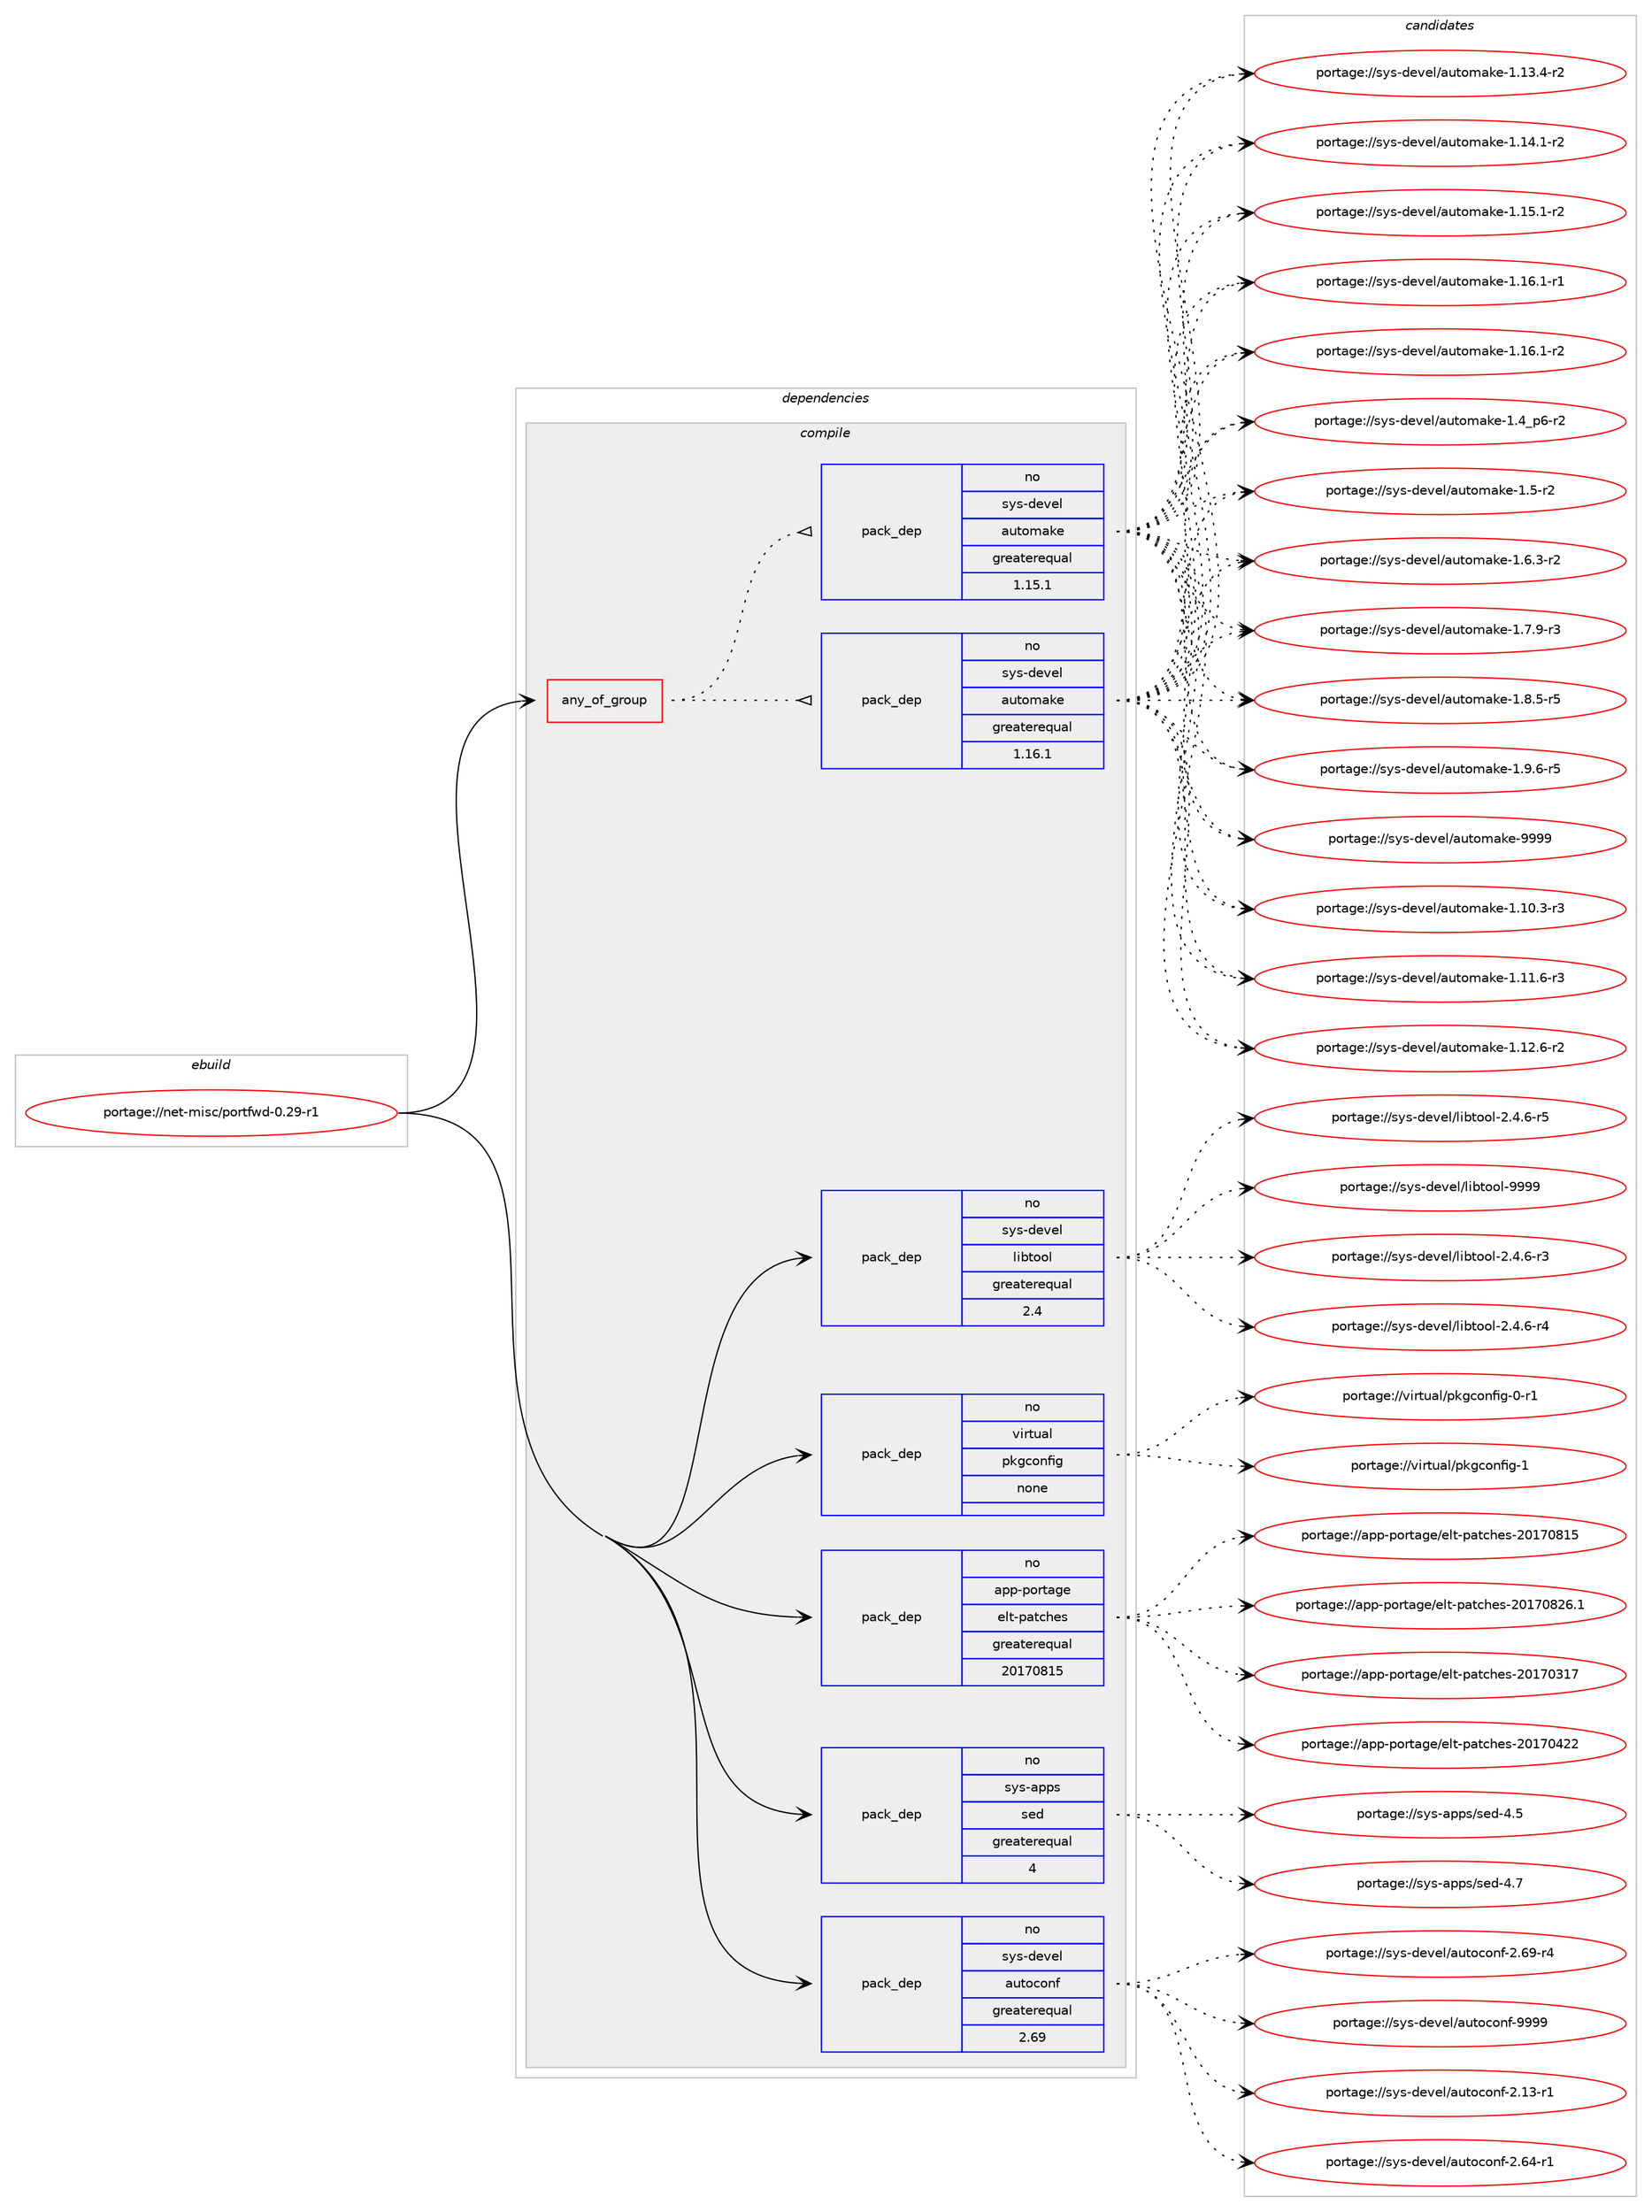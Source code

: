 digraph prolog {

# *************
# Graph options
# *************

newrank=true;
concentrate=true;
compound=true;
graph [rankdir=LR,fontname=Helvetica,fontsize=10,ranksep=1.5];#, ranksep=2.5, nodesep=0.2];
edge  [arrowhead=vee];
node  [fontname=Helvetica,fontsize=10];

# **********
# The ebuild
# **********

subgraph cluster_leftcol {
color=gray;
rank=same;
label=<<i>ebuild</i>>;
id [label="portage://net-misc/portfwd-0.29-r1", color=red, width=4, href="../net-misc/portfwd-0.29-r1.svg"];
}

# ****************
# The dependencies
# ****************

subgraph cluster_midcol {
color=gray;
label=<<i>dependencies</i>>;
subgraph cluster_compile {
fillcolor="#eeeeee";
style=filled;
label=<<i>compile</i>>;
subgraph any6010 {
dependency369124 [label=<<TABLE BORDER="0" CELLBORDER="1" CELLSPACING="0" CELLPADDING="4"><TR><TD CELLPADDING="10">any_of_group</TD></TR></TABLE>>, shape=none, color=red];subgraph pack270545 {
dependency369125 [label=<<TABLE BORDER="0" CELLBORDER="1" CELLSPACING="0" CELLPADDING="4" WIDTH="220"><TR><TD ROWSPAN="6" CELLPADDING="30">pack_dep</TD></TR><TR><TD WIDTH="110">no</TD></TR><TR><TD>sys-devel</TD></TR><TR><TD>automake</TD></TR><TR><TD>greaterequal</TD></TR><TR><TD>1.16.1</TD></TR></TABLE>>, shape=none, color=blue];
}
dependency369124:e -> dependency369125:w [weight=20,style="dotted",arrowhead="oinv"];
subgraph pack270546 {
dependency369126 [label=<<TABLE BORDER="0" CELLBORDER="1" CELLSPACING="0" CELLPADDING="4" WIDTH="220"><TR><TD ROWSPAN="6" CELLPADDING="30">pack_dep</TD></TR><TR><TD WIDTH="110">no</TD></TR><TR><TD>sys-devel</TD></TR><TR><TD>automake</TD></TR><TR><TD>greaterequal</TD></TR><TR><TD>1.15.1</TD></TR></TABLE>>, shape=none, color=blue];
}
dependency369124:e -> dependency369126:w [weight=20,style="dotted",arrowhead="oinv"];
}
id:e -> dependency369124:w [weight=20,style="solid",arrowhead="vee"];
subgraph pack270547 {
dependency369127 [label=<<TABLE BORDER="0" CELLBORDER="1" CELLSPACING="0" CELLPADDING="4" WIDTH="220"><TR><TD ROWSPAN="6" CELLPADDING="30">pack_dep</TD></TR><TR><TD WIDTH="110">no</TD></TR><TR><TD>app-portage</TD></TR><TR><TD>elt-patches</TD></TR><TR><TD>greaterequal</TD></TR><TR><TD>20170815</TD></TR></TABLE>>, shape=none, color=blue];
}
id:e -> dependency369127:w [weight=20,style="solid",arrowhead="vee"];
subgraph pack270548 {
dependency369128 [label=<<TABLE BORDER="0" CELLBORDER="1" CELLSPACING="0" CELLPADDING="4" WIDTH="220"><TR><TD ROWSPAN="6" CELLPADDING="30">pack_dep</TD></TR><TR><TD WIDTH="110">no</TD></TR><TR><TD>sys-apps</TD></TR><TR><TD>sed</TD></TR><TR><TD>greaterequal</TD></TR><TR><TD>4</TD></TR></TABLE>>, shape=none, color=blue];
}
id:e -> dependency369128:w [weight=20,style="solid",arrowhead="vee"];
subgraph pack270549 {
dependency369129 [label=<<TABLE BORDER="0" CELLBORDER="1" CELLSPACING="0" CELLPADDING="4" WIDTH="220"><TR><TD ROWSPAN="6" CELLPADDING="30">pack_dep</TD></TR><TR><TD WIDTH="110">no</TD></TR><TR><TD>sys-devel</TD></TR><TR><TD>autoconf</TD></TR><TR><TD>greaterequal</TD></TR><TR><TD>2.69</TD></TR></TABLE>>, shape=none, color=blue];
}
id:e -> dependency369129:w [weight=20,style="solid",arrowhead="vee"];
subgraph pack270550 {
dependency369130 [label=<<TABLE BORDER="0" CELLBORDER="1" CELLSPACING="0" CELLPADDING="4" WIDTH="220"><TR><TD ROWSPAN="6" CELLPADDING="30">pack_dep</TD></TR><TR><TD WIDTH="110">no</TD></TR><TR><TD>sys-devel</TD></TR><TR><TD>libtool</TD></TR><TR><TD>greaterequal</TD></TR><TR><TD>2.4</TD></TR></TABLE>>, shape=none, color=blue];
}
id:e -> dependency369130:w [weight=20,style="solid",arrowhead="vee"];
subgraph pack270551 {
dependency369131 [label=<<TABLE BORDER="0" CELLBORDER="1" CELLSPACING="0" CELLPADDING="4" WIDTH="220"><TR><TD ROWSPAN="6" CELLPADDING="30">pack_dep</TD></TR><TR><TD WIDTH="110">no</TD></TR><TR><TD>virtual</TD></TR><TR><TD>pkgconfig</TD></TR><TR><TD>none</TD></TR><TR><TD></TD></TR></TABLE>>, shape=none, color=blue];
}
id:e -> dependency369131:w [weight=20,style="solid",arrowhead="vee"];
}
subgraph cluster_compileandrun {
fillcolor="#eeeeee";
style=filled;
label=<<i>compile and run</i>>;
}
subgraph cluster_run {
fillcolor="#eeeeee";
style=filled;
label=<<i>run</i>>;
}
}

# **************
# The candidates
# **************

subgraph cluster_choices {
rank=same;
color=gray;
label=<<i>candidates</i>>;

subgraph choice270545 {
color=black;
nodesep=1;
choiceportage11512111545100101118101108479711711611110997107101454946494846514511451 [label="portage://sys-devel/automake-1.10.3-r3", color=red, width=4,href="../sys-devel/automake-1.10.3-r3.svg"];
choiceportage11512111545100101118101108479711711611110997107101454946494946544511451 [label="portage://sys-devel/automake-1.11.6-r3", color=red, width=4,href="../sys-devel/automake-1.11.6-r3.svg"];
choiceportage11512111545100101118101108479711711611110997107101454946495046544511450 [label="portage://sys-devel/automake-1.12.6-r2", color=red, width=4,href="../sys-devel/automake-1.12.6-r2.svg"];
choiceportage11512111545100101118101108479711711611110997107101454946495146524511450 [label="portage://sys-devel/automake-1.13.4-r2", color=red, width=4,href="../sys-devel/automake-1.13.4-r2.svg"];
choiceportage11512111545100101118101108479711711611110997107101454946495246494511450 [label="portage://sys-devel/automake-1.14.1-r2", color=red, width=4,href="../sys-devel/automake-1.14.1-r2.svg"];
choiceportage11512111545100101118101108479711711611110997107101454946495346494511450 [label="portage://sys-devel/automake-1.15.1-r2", color=red, width=4,href="../sys-devel/automake-1.15.1-r2.svg"];
choiceportage11512111545100101118101108479711711611110997107101454946495446494511449 [label="portage://sys-devel/automake-1.16.1-r1", color=red, width=4,href="../sys-devel/automake-1.16.1-r1.svg"];
choiceportage11512111545100101118101108479711711611110997107101454946495446494511450 [label="portage://sys-devel/automake-1.16.1-r2", color=red, width=4,href="../sys-devel/automake-1.16.1-r2.svg"];
choiceportage115121115451001011181011084797117116111109971071014549465295112544511450 [label="portage://sys-devel/automake-1.4_p6-r2", color=red, width=4,href="../sys-devel/automake-1.4_p6-r2.svg"];
choiceportage11512111545100101118101108479711711611110997107101454946534511450 [label="portage://sys-devel/automake-1.5-r2", color=red, width=4,href="../sys-devel/automake-1.5-r2.svg"];
choiceportage115121115451001011181011084797117116111109971071014549465446514511450 [label="portage://sys-devel/automake-1.6.3-r2", color=red, width=4,href="../sys-devel/automake-1.6.3-r2.svg"];
choiceportage115121115451001011181011084797117116111109971071014549465546574511451 [label="portage://sys-devel/automake-1.7.9-r3", color=red, width=4,href="../sys-devel/automake-1.7.9-r3.svg"];
choiceportage115121115451001011181011084797117116111109971071014549465646534511453 [label="portage://sys-devel/automake-1.8.5-r5", color=red, width=4,href="../sys-devel/automake-1.8.5-r5.svg"];
choiceportage115121115451001011181011084797117116111109971071014549465746544511453 [label="portage://sys-devel/automake-1.9.6-r5", color=red, width=4,href="../sys-devel/automake-1.9.6-r5.svg"];
choiceportage115121115451001011181011084797117116111109971071014557575757 [label="portage://sys-devel/automake-9999", color=red, width=4,href="../sys-devel/automake-9999.svg"];
dependency369125:e -> choiceportage11512111545100101118101108479711711611110997107101454946494846514511451:w [style=dotted,weight="100"];
dependency369125:e -> choiceportage11512111545100101118101108479711711611110997107101454946494946544511451:w [style=dotted,weight="100"];
dependency369125:e -> choiceportage11512111545100101118101108479711711611110997107101454946495046544511450:w [style=dotted,weight="100"];
dependency369125:e -> choiceportage11512111545100101118101108479711711611110997107101454946495146524511450:w [style=dotted,weight="100"];
dependency369125:e -> choiceportage11512111545100101118101108479711711611110997107101454946495246494511450:w [style=dotted,weight="100"];
dependency369125:e -> choiceportage11512111545100101118101108479711711611110997107101454946495346494511450:w [style=dotted,weight="100"];
dependency369125:e -> choiceportage11512111545100101118101108479711711611110997107101454946495446494511449:w [style=dotted,weight="100"];
dependency369125:e -> choiceportage11512111545100101118101108479711711611110997107101454946495446494511450:w [style=dotted,weight="100"];
dependency369125:e -> choiceportage115121115451001011181011084797117116111109971071014549465295112544511450:w [style=dotted,weight="100"];
dependency369125:e -> choiceportage11512111545100101118101108479711711611110997107101454946534511450:w [style=dotted,weight="100"];
dependency369125:e -> choiceportage115121115451001011181011084797117116111109971071014549465446514511450:w [style=dotted,weight="100"];
dependency369125:e -> choiceportage115121115451001011181011084797117116111109971071014549465546574511451:w [style=dotted,weight="100"];
dependency369125:e -> choiceportage115121115451001011181011084797117116111109971071014549465646534511453:w [style=dotted,weight="100"];
dependency369125:e -> choiceportage115121115451001011181011084797117116111109971071014549465746544511453:w [style=dotted,weight="100"];
dependency369125:e -> choiceportage115121115451001011181011084797117116111109971071014557575757:w [style=dotted,weight="100"];
}
subgraph choice270546 {
color=black;
nodesep=1;
choiceportage11512111545100101118101108479711711611110997107101454946494846514511451 [label="portage://sys-devel/automake-1.10.3-r3", color=red, width=4,href="../sys-devel/automake-1.10.3-r3.svg"];
choiceportage11512111545100101118101108479711711611110997107101454946494946544511451 [label="portage://sys-devel/automake-1.11.6-r3", color=red, width=4,href="../sys-devel/automake-1.11.6-r3.svg"];
choiceportage11512111545100101118101108479711711611110997107101454946495046544511450 [label="portage://sys-devel/automake-1.12.6-r2", color=red, width=4,href="../sys-devel/automake-1.12.6-r2.svg"];
choiceportage11512111545100101118101108479711711611110997107101454946495146524511450 [label="portage://sys-devel/automake-1.13.4-r2", color=red, width=4,href="../sys-devel/automake-1.13.4-r2.svg"];
choiceportage11512111545100101118101108479711711611110997107101454946495246494511450 [label="portage://sys-devel/automake-1.14.1-r2", color=red, width=4,href="../sys-devel/automake-1.14.1-r2.svg"];
choiceportage11512111545100101118101108479711711611110997107101454946495346494511450 [label="portage://sys-devel/automake-1.15.1-r2", color=red, width=4,href="../sys-devel/automake-1.15.1-r2.svg"];
choiceportage11512111545100101118101108479711711611110997107101454946495446494511449 [label="portage://sys-devel/automake-1.16.1-r1", color=red, width=4,href="../sys-devel/automake-1.16.1-r1.svg"];
choiceportage11512111545100101118101108479711711611110997107101454946495446494511450 [label="portage://sys-devel/automake-1.16.1-r2", color=red, width=4,href="../sys-devel/automake-1.16.1-r2.svg"];
choiceportage115121115451001011181011084797117116111109971071014549465295112544511450 [label="portage://sys-devel/automake-1.4_p6-r2", color=red, width=4,href="../sys-devel/automake-1.4_p6-r2.svg"];
choiceportage11512111545100101118101108479711711611110997107101454946534511450 [label="portage://sys-devel/automake-1.5-r2", color=red, width=4,href="../sys-devel/automake-1.5-r2.svg"];
choiceportage115121115451001011181011084797117116111109971071014549465446514511450 [label="portage://sys-devel/automake-1.6.3-r2", color=red, width=4,href="../sys-devel/automake-1.6.3-r2.svg"];
choiceportage115121115451001011181011084797117116111109971071014549465546574511451 [label="portage://sys-devel/automake-1.7.9-r3", color=red, width=4,href="../sys-devel/automake-1.7.9-r3.svg"];
choiceportage115121115451001011181011084797117116111109971071014549465646534511453 [label="portage://sys-devel/automake-1.8.5-r5", color=red, width=4,href="../sys-devel/automake-1.8.5-r5.svg"];
choiceportage115121115451001011181011084797117116111109971071014549465746544511453 [label="portage://sys-devel/automake-1.9.6-r5", color=red, width=4,href="../sys-devel/automake-1.9.6-r5.svg"];
choiceportage115121115451001011181011084797117116111109971071014557575757 [label="portage://sys-devel/automake-9999", color=red, width=4,href="../sys-devel/automake-9999.svg"];
dependency369126:e -> choiceportage11512111545100101118101108479711711611110997107101454946494846514511451:w [style=dotted,weight="100"];
dependency369126:e -> choiceportage11512111545100101118101108479711711611110997107101454946494946544511451:w [style=dotted,weight="100"];
dependency369126:e -> choiceportage11512111545100101118101108479711711611110997107101454946495046544511450:w [style=dotted,weight="100"];
dependency369126:e -> choiceportage11512111545100101118101108479711711611110997107101454946495146524511450:w [style=dotted,weight="100"];
dependency369126:e -> choiceportage11512111545100101118101108479711711611110997107101454946495246494511450:w [style=dotted,weight="100"];
dependency369126:e -> choiceportage11512111545100101118101108479711711611110997107101454946495346494511450:w [style=dotted,weight="100"];
dependency369126:e -> choiceportage11512111545100101118101108479711711611110997107101454946495446494511449:w [style=dotted,weight="100"];
dependency369126:e -> choiceportage11512111545100101118101108479711711611110997107101454946495446494511450:w [style=dotted,weight="100"];
dependency369126:e -> choiceportage115121115451001011181011084797117116111109971071014549465295112544511450:w [style=dotted,weight="100"];
dependency369126:e -> choiceportage11512111545100101118101108479711711611110997107101454946534511450:w [style=dotted,weight="100"];
dependency369126:e -> choiceportage115121115451001011181011084797117116111109971071014549465446514511450:w [style=dotted,weight="100"];
dependency369126:e -> choiceportage115121115451001011181011084797117116111109971071014549465546574511451:w [style=dotted,weight="100"];
dependency369126:e -> choiceportage115121115451001011181011084797117116111109971071014549465646534511453:w [style=dotted,weight="100"];
dependency369126:e -> choiceportage115121115451001011181011084797117116111109971071014549465746544511453:w [style=dotted,weight="100"];
dependency369126:e -> choiceportage115121115451001011181011084797117116111109971071014557575757:w [style=dotted,weight="100"];
}
subgraph choice270547 {
color=black;
nodesep=1;
choiceportage97112112451121111141169710310147101108116451129711699104101115455048495548514955 [label="portage://app-portage/elt-patches-20170317", color=red, width=4,href="../app-portage/elt-patches-20170317.svg"];
choiceportage97112112451121111141169710310147101108116451129711699104101115455048495548525050 [label="portage://app-portage/elt-patches-20170422", color=red, width=4,href="../app-portage/elt-patches-20170422.svg"];
choiceportage97112112451121111141169710310147101108116451129711699104101115455048495548564953 [label="portage://app-portage/elt-patches-20170815", color=red, width=4,href="../app-portage/elt-patches-20170815.svg"];
choiceportage971121124511211111411697103101471011081164511297116991041011154550484955485650544649 [label="portage://app-portage/elt-patches-20170826.1", color=red, width=4,href="../app-portage/elt-patches-20170826.1.svg"];
dependency369127:e -> choiceportage97112112451121111141169710310147101108116451129711699104101115455048495548514955:w [style=dotted,weight="100"];
dependency369127:e -> choiceportage97112112451121111141169710310147101108116451129711699104101115455048495548525050:w [style=dotted,weight="100"];
dependency369127:e -> choiceportage97112112451121111141169710310147101108116451129711699104101115455048495548564953:w [style=dotted,weight="100"];
dependency369127:e -> choiceportage971121124511211111411697103101471011081164511297116991041011154550484955485650544649:w [style=dotted,weight="100"];
}
subgraph choice270548 {
color=black;
nodesep=1;
choiceportage11512111545971121121154711510110045524653 [label="portage://sys-apps/sed-4.5", color=red, width=4,href="../sys-apps/sed-4.5.svg"];
choiceportage11512111545971121121154711510110045524655 [label="portage://sys-apps/sed-4.7", color=red, width=4,href="../sys-apps/sed-4.7.svg"];
dependency369128:e -> choiceportage11512111545971121121154711510110045524653:w [style=dotted,weight="100"];
dependency369128:e -> choiceportage11512111545971121121154711510110045524655:w [style=dotted,weight="100"];
}
subgraph choice270549 {
color=black;
nodesep=1;
choiceportage1151211154510010111810110847971171161119911111010245504649514511449 [label="portage://sys-devel/autoconf-2.13-r1", color=red, width=4,href="../sys-devel/autoconf-2.13-r1.svg"];
choiceportage1151211154510010111810110847971171161119911111010245504654524511449 [label="portage://sys-devel/autoconf-2.64-r1", color=red, width=4,href="../sys-devel/autoconf-2.64-r1.svg"];
choiceportage1151211154510010111810110847971171161119911111010245504654574511452 [label="portage://sys-devel/autoconf-2.69-r4", color=red, width=4,href="../sys-devel/autoconf-2.69-r4.svg"];
choiceportage115121115451001011181011084797117116111991111101024557575757 [label="portage://sys-devel/autoconf-9999", color=red, width=4,href="../sys-devel/autoconf-9999.svg"];
dependency369129:e -> choiceportage1151211154510010111810110847971171161119911111010245504649514511449:w [style=dotted,weight="100"];
dependency369129:e -> choiceportage1151211154510010111810110847971171161119911111010245504654524511449:w [style=dotted,weight="100"];
dependency369129:e -> choiceportage1151211154510010111810110847971171161119911111010245504654574511452:w [style=dotted,weight="100"];
dependency369129:e -> choiceportage115121115451001011181011084797117116111991111101024557575757:w [style=dotted,weight="100"];
}
subgraph choice270550 {
color=black;
nodesep=1;
choiceportage1151211154510010111810110847108105981161111111084550465246544511451 [label="portage://sys-devel/libtool-2.4.6-r3", color=red, width=4,href="../sys-devel/libtool-2.4.6-r3.svg"];
choiceportage1151211154510010111810110847108105981161111111084550465246544511452 [label="portage://sys-devel/libtool-2.4.6-r4", color=red, width=4,href="../sys-devel/libtool-2.4.6-r4.svg"];
choiceportage1151211154510010111810110847108105981161111111084550465246544511453 [label="portage://sys-devel/libtool-2.4.6-r5", color=red, width=4,href="../sys-devel/libtool-2.4.6-r5.svg"];
choiceportage1151211154510010111810110847108105981161111111084557575757 [label="portage://sys-devel/libtool-9999", color=red, width=4,href="../sys-devel/libtool-9999.svg"];
dependency369130:e -> choiceportage1151211154510010111810110847108105981161111111084550465246544511451:w [style=dotted,weight="100"];
dependency369130:e -> choiceportage1151211154510010111810110847108105981161111111084550465246544511452:w [style=dotted,weight="100"];
dependency369130:e -> choiceportage1151211154510010111810110847108105981161111111084550465246544511453:w [style=dotted,weight="100"];
dependency369130:e -> choiceportage1151211154510010111810110847108105981161111111084557575757:w [style=dotted,weight="100"];
}
subgraph choice270551 {
color=black;
nodesep=1;
choiceportage11810511411611797108471121071039911111010210510345484511449 [label="portage://virtual/pkgconfig-0-r1", color=red, width=4,href="../virtual/pkgconfig-0-r1.svg"];
choiceportage1181051141161179710847112107103991111101021051034549 [label="portage://virtual/pkgconfig-1", color=red, width=4,href="../virtual/pkgconfig-1.svg"];
dependency369131:e -> choiceportage11810511411611797108471121071039911111010210510345484511449:w [style=dotted,weight="100"];
dependency369131:e -> choiceportage1181051141161179710847112107103991111101021051034549:w [style=dotted,weight="100"];
}
}

}
